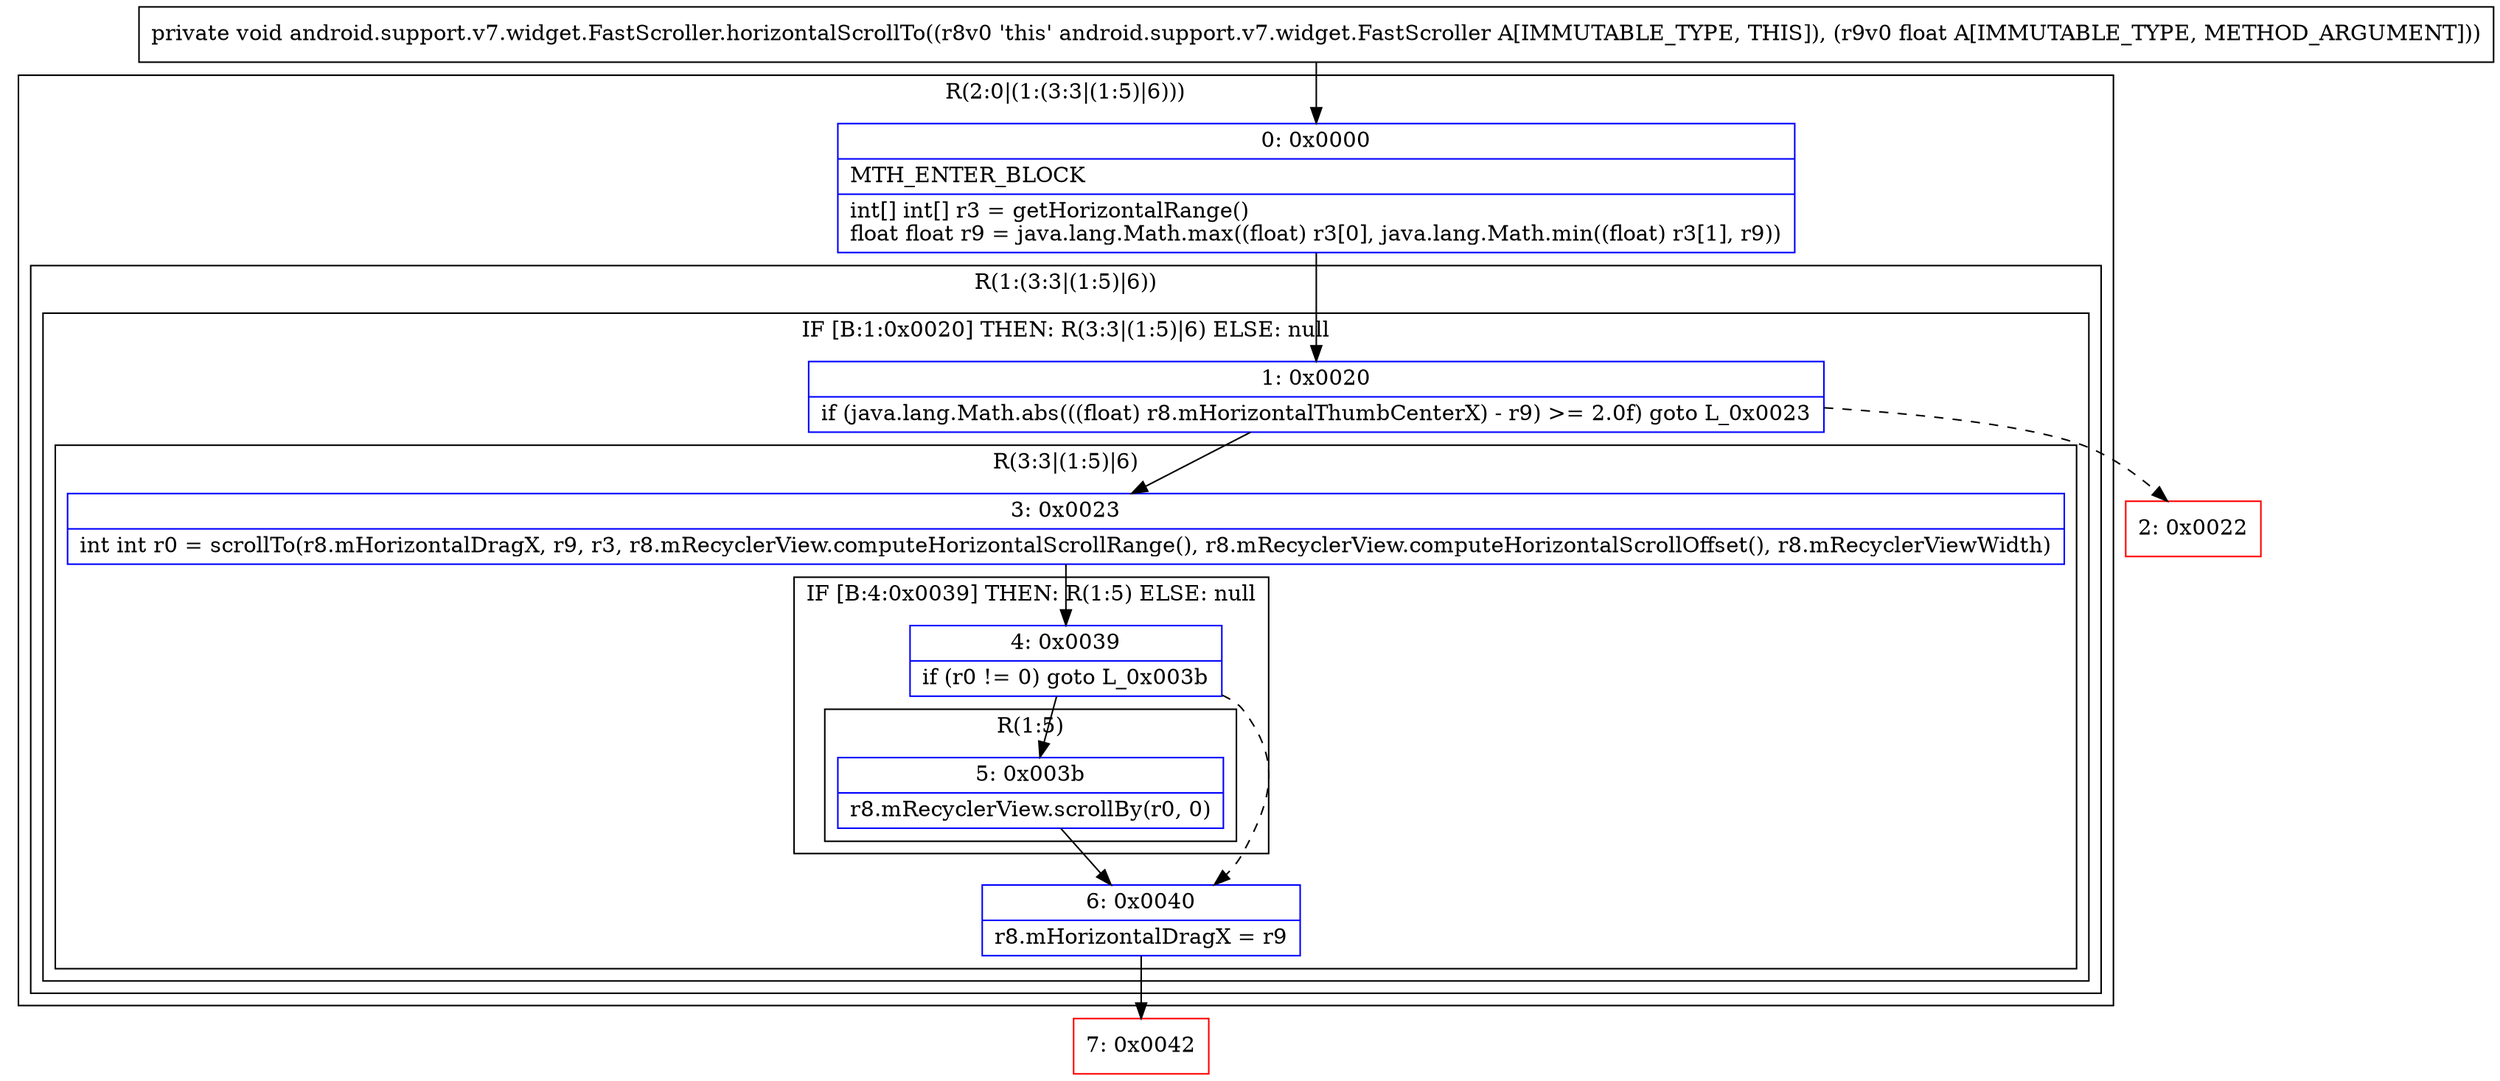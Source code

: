 digraph "CFG forandroid.support.v7.widget.FastScroller.horizontalScrollTo(F)V" {
subgraph cluster_Region_1973633727 {
label = "R(2:0|(1:(3:3|(1:5)|6)))";
node [shape=record,color=blue];
Node_0 [shape=record,label="{0\:\ 0x0000|MTH_ENTER_BLOCK\l|int[] int[] r3 = getHorizontalRange()\lfloat float r9 = java.lang.Math.max((float) r3[0], java.lang.Math.min((float) r3[1], r9))\l}"];
subgraph cluster_Region_1561435157 {
label = "R(1:(3:3|(1:5)|6))";
node [shape=record,color=blue];
subgraph cluster_IfRegion_1433264041 {
label = "IF [B:1:0x0020] THEN: R(3:3|(1:5)|6) ELSE: null";
node [shape=record,color=blue];
Node_1 [shape=record,label="{1\:\ 0x0020|if (java.lang.Math.abs(((float) r8.mHorizontalThumbCenterX) \- r9) \>= 2.0f) goto L_0x0023\l}"];
subgraph cluster_Region_118859856 {
label = "R(3:3|(1:5)|6)";
node [shape=record,color=blue];
Node_3 [shape=record,label="{3\:\ 0x0023|int int r0 = scrollTo(r8.mHorizontalDragX, r9, r3, r8.mRecyclerView.computeHorizontalScrollRange(), r8.mRecyclerView.computeHorizontalScrollOffset(), r8.mRecyclerViewWidth)\l}"];
subgraph cluster_IfRegion_1095805000 {
label = "IF [B:4:0x0039] THEN: R(1:5) ELSE: null";
node [shape=record,color=blue];
Node_4 [shape=record,label="{4\:\ 0x0039|if (r0 != 0) goto L_0x003b\l}"];
subgraph cluster_Region_772389991 {
label = "R(1:5)";
node [shape=record,color=blue];
Node_5 [shape=record,label="{5\:\ 0x003b|r8.mRecyclerView.scrollBy(r0, 0)\l}"];
}
}
Node_6 [shape=record,label="{6\:\ 0x0040|r8.mHorizontalDragX = r9\l}"];
}
}
}
}
Node_2 [shape=record,color=red,label="{2\:\ 0x0022}"];
Node_7 [shape=record,color=red,label="{7\:\ 0x0042}"];
MethodNode[shape=record,label="{private void android.support.v7.widget.FastScroller.horizontalScrollTo((r8v0 'this' android.support.v7.widget.FastScroller A[IMMUTABLE_TYPE, THIS]), (r9v0 float A[IMMUTABLE_TYPE, METHOD_ARGUMENT])) }"];
MethodNode -> Node_0;
Node_0 -> Node_1;
Node_1 -> Node_2[style=dashed];
Node_1 -> Node_3;
Node_3 -> Node_4;
Node_4 -> Node_5;
Node_4 -> Node_6[style=dashed];
Node_5 -> Node_6;
Node_6 -> Node_7;
}

